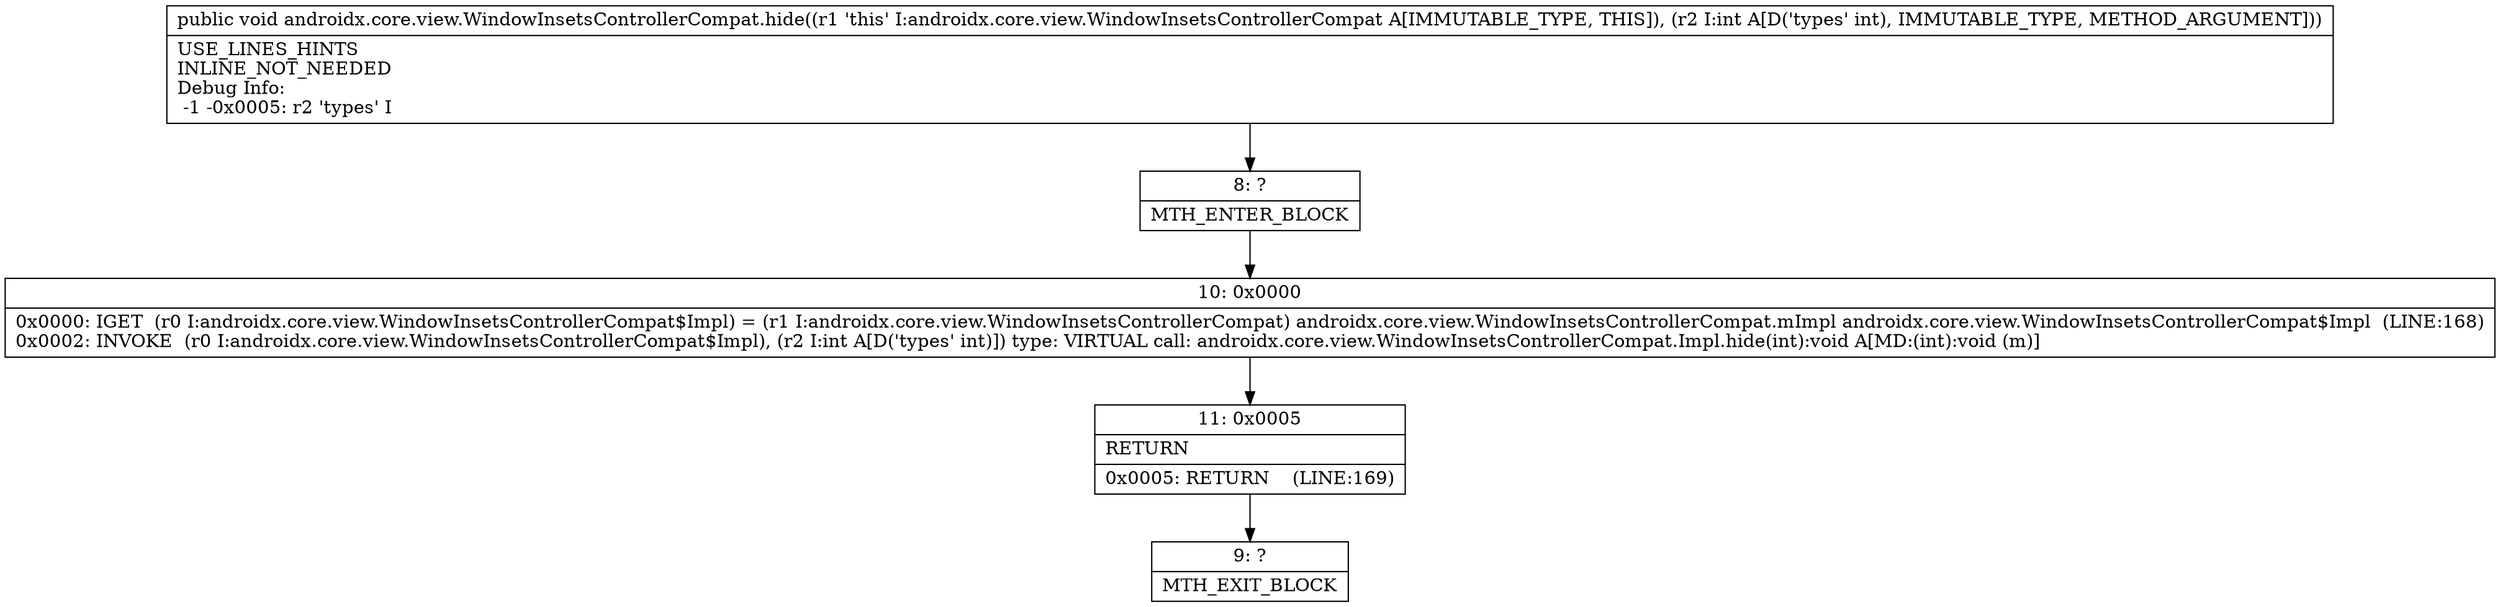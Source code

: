 digraph "CFG forandroidx.core.view.WindowInsetsControllerCompat.hide(I)V" {
Node_8 [shape=record,label="{8\:\ ?|MTH_ENTER_BLOCK\l}"];
Node_10 [shape=record,label="{10\:\ 0x0000|0x0000: IGET  (r0 I:androidx.core.view.WindowInsetsControllerCompat$Impl) = (r1 I:androidx.core.view.WindowInsetsControllerCompat) androidx.core.view.WindowInsetsControllerCompat.mImpl androidx.core.view.WindowInsetsControllerCompat$Impl  (LINE:168)\l0x0002: INVOKE  (r0 I:androidx.core.view.WindowInsetsControllerCompat$Impl), (r2 I:int A[D('types' int)]) type: VIRTUAL call: androidx.core.view.WindowInsetsControllerCompat.Impl.hide(int):void A[MD:(int):void (m)]\l}"];
Node_11 [shape=record,label="{11\:\ 0x0005|RETURN\l|0x0005: RETURN    (LINE:169)\l}"];
Node_9 [shape=record,label="{9\:\ ?|MTH_EXIT_BLOCK\l}"];
MethodNode[shape=record,label="{public void androidx.core.view.WindowInsetsControllerCompat.hide((r1 'this' I:androidx.core.view.WindowInsetsControllerCompat A[IMMUTABLE_TYPE, THIS]), (r2 I:int A[D('types' int), IMMUTABLE_TYPE, METHOD_ARGUMENT]))  | USE_LINES_HINTS\lINLINE_NOT_NEEDED\lDebug Info:\l  \-1 \-0x0005: r2 'types' I\l}"];
MethodNode -> Node_8;Node_8 -> Node_10;
Node_10 -> Node_11;
Node_11 -> Node_9;
}

